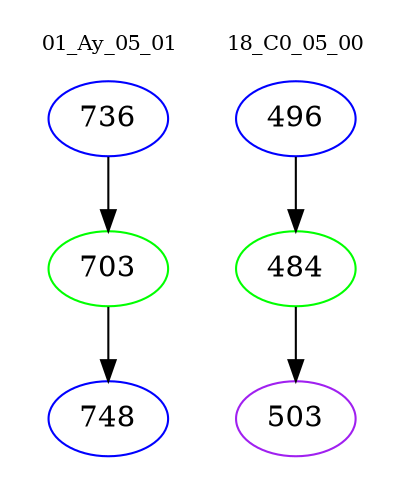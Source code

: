digraph{
subgraph cluster_0 {
color = white
label = "01_Ay_05_01";
fontsize=10;
T0_736 [label="736", color="blue"]
T0_736 -> T0_703 [color="black"]
T0_703 [label="703", color="green"]
T0_703 -> T0_748 [color="black"]
T0_748 [label="748", color="blue"]
}
subgraph cluster_1 {
color = white
label = "18_C0_05_00";
fontsize=10;
T1_496 [label="496", color="blue"]
T1_496 -> T1_484 [color="black"]
T1_484 [label="484", color="green"]
T1_484 -> T1_503 [color="black"]
T1_503 [label="503", color="purple"]
}
}
